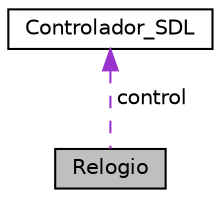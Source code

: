 digraph "Relogio"
{
 // LATEX_PDF_SIZE
  edge [fontname="Helvetica",fontsize="10",labelfontname="Helvetica",labelfontsize="10"];
  node [fontname="Helvetica",fontsize="10",shape=record];
  Node1 [label="Relogio",height=0.2,width=0.4,color="black", fillcolor="grey75", style="filled", fontcolor="black",tooltip=" "];
  Node2 -> Node1 [dir="back",color="darkorchid3",fontsize="10",style="dashed",label=" control" ,fontname="Helvetica"];
  Node2 [label="Controlador_SDL",height=0.2,width=0.4,color="black", fillcolor="white", style="filled",URL="$classControlador__SDL.html",tooltip=" "];
}
